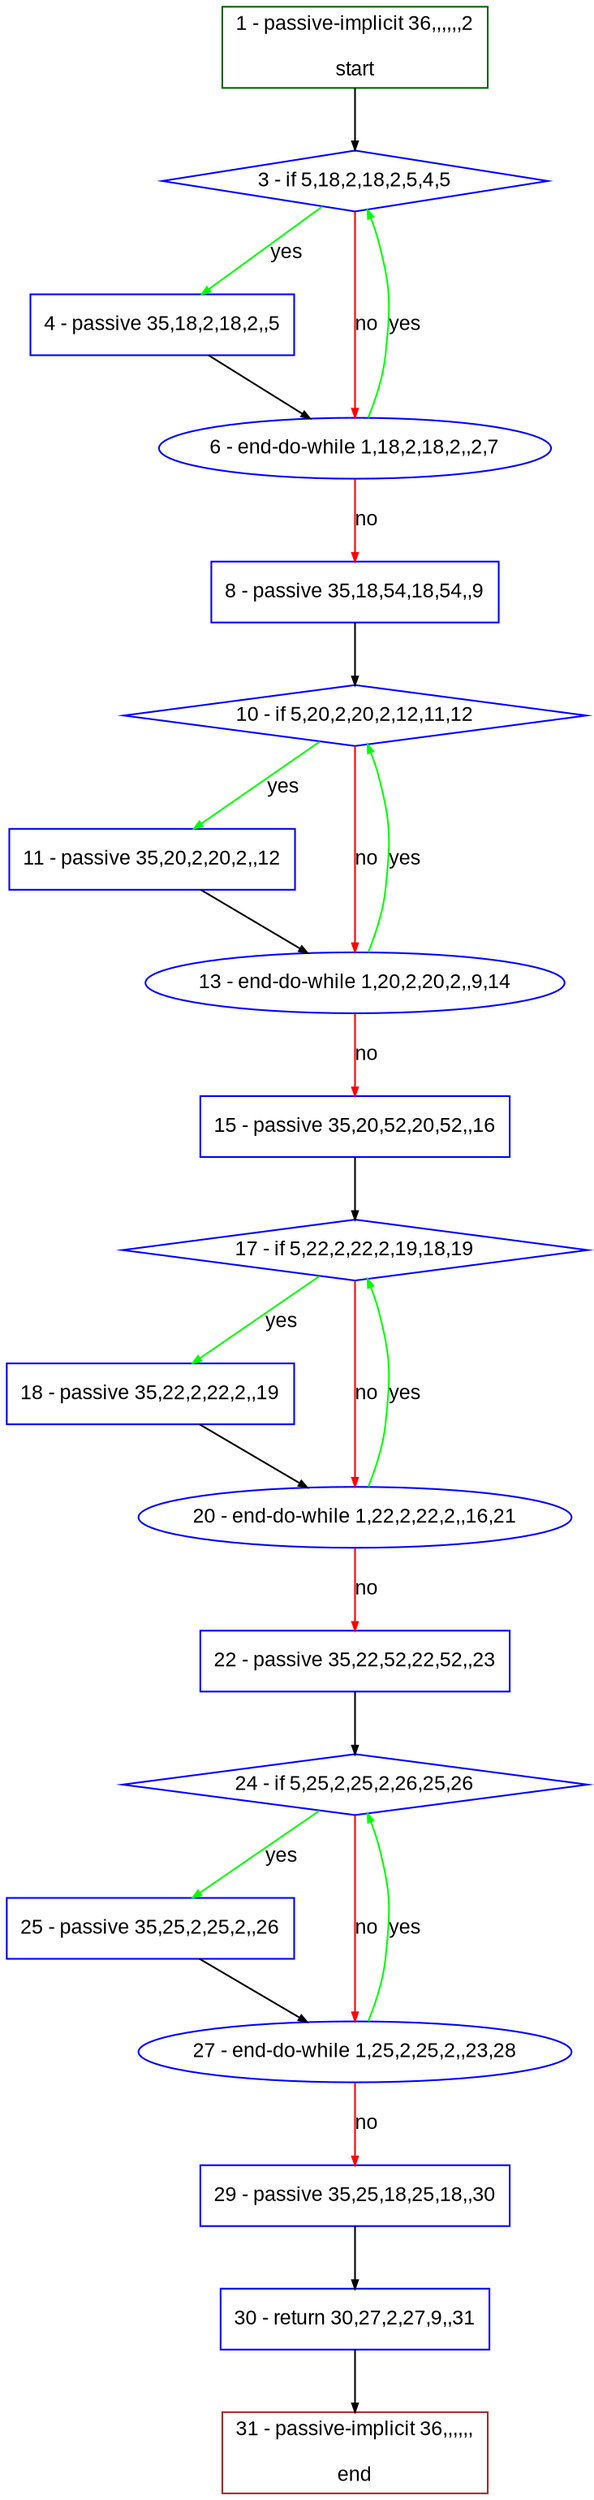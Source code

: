 digraph "" {
  graph [bgcolor="white", fillcolor="#FFFFCC", pack="true", packmode="clust", fontname="Arial", label="", fontsize="12", compound="true", style="rounded,filled"];
  node [node_initialized="no", fillcolor="white", fontname="Arial", label="", color="grey", fontsize="12", fixedsize="false", compound="true", shape="rectangle", style="filled"];
  edge [arrowtail="none", lhead="", fontcolor="black", fontname="Arial", label="", color="black", fontsize="12", arrowhead="normal", arrowsize="0.5", compound="true", ltail="", dir="forward"];
  __N1 [fillcolor="#ffffff", label="3 - if 5,18,2,18,2,5,4,5", color="#0000ff", shape="diamond", style="filled"];
  __N2 [fillcolor="#ffffff", label="1 - passive-implicit 36,,,,,,2\n\nstart", color="#006400", shape="box", style="filled"];
  __N3 [fillcolor="#ffffff", label="4 - passive 35,18,2,18,2,,5", color="#0000ff", shape="box", style="filled"];
  __N4 [fillcolor="#ffffff", label="6 - end-do-while 1,18,2,18,2,,2,7", color="#0000ff", shape="oval", style="filled"];
  __N5 [fillcolor="#ffffff", label="8 - passive 35,18,54,18,54,,9", color="#0000ff", shape="box", style="filled"];
  __N6 [fillcolor="#ffffff", label="10 - if 5,20,2,20,2,12,11,12", color="#0000ff", shape="diamond", style="filled"];
  __N7 [fillcolor="#ffffff", label="11 - passive 35,20,2,20,2,,12", color="#0000ff", shape="box", style="filled"];
  __N8 [fillcolor="#ffffff", label="13 - end-do-while 1,20,2,20,2,,9,14", color="#0000ff", shape="oval", style="filled"];
  __N9 [fillcolor="#ffffff", label="15 - passive 35,20,52,20,52,,16", color="#0000ff", shape="box", style="filled"];
  __N10 [fillcolor="#ffffff", label="17 - if 5,22,2,22,2,19,18,19", color="#0000ff", shape="diamond", style="filled"];
  __N11 [fillcolor="#ffffff", label="18 - passive 35,22,2,22,2,,19", color="#0000ff", shape="box", style="filled"];
  __N12 [fillcolor="#ffffff", label="20 - end-do-while 1,22,2,22,2,,16,21", color="#0000ff", shape="oval", style="filled"];
  __N13 [fillcolor="#ffffff", label="22 - passive 35,22,52,22,52,,23", color="#0000ff", shape="box", style="filled"];
  __N14 [fillcolor="#ffffff", label="24 - if 5,25,2,25,2,26,25,26", color="#0000ff", shape="diamond", style="filled"];
  __N15 [fillcolor="#ffffff", label="25 - passive 35,25,2,25,2,,26", color="#0000ff", shape="box", style="filled"];
  __N16 [fillcolor="#ffffff", label="27 - end-do-while 1,25,2,25,2,,23,28", color="#0000ff", shape="oval", style="filled"];
  __N17 [fillcolor="#ffffff", label="29 - passive 35,25,18,25,18,,30", color="#0000ff", shape="box", style="filled"];
  __N18 [fillcolor="#ffffff", label="30 - return 30,27,2,27,9,,31", color="#0000ff", shape="box", style="filled"];
  __N19 [fillcolor="#ffffff", label="31 - passive-implicit 36,,,,,,\n\nend", color="#a52a2a", shape="box", style="filled"];
  __N2 -> __N1 [arrowtail="none", color="#000000", label="", arrowhead="normal", dir="forward"];
  __N1 -> __N3 [arrowtail="none", color="#00ff00", label="yes", arrowhead="normal", dir="forward"];
  __N1 -> __N4 [arrowtail="none", color="#ff0000", label="no", arrowhead="normal", dir="forward"];
  __N4 -> __N1 [arrowtail="none", color="#00ff00", label="yes", arrowhead="normal", dir="forward"];
  __N3 -> __N4 [arrowtail="none", color="#000000", label="", arrowhead="normal", dir="forward"];
  __N4 -> __N5 [arrowtail="none", color="#ff0000", label="no", arrowhead="normal", dir="forward"];
  __N5 -> __N6 [arrowtail="none", color="#000000", label="", arrowhead="normal", dir="forward"];
  __N6 -> __N7 [arrowtail="none", color="#00ff00", label="yes", arrowhead="normal", dir="forward"];
  __N6 -> __N8 [arrowtail="none", color="#ff0000", label="no", arrowhead="normal", dir="forward"];
  __N8 -> __N6 [arrowtail="none", color="#00ff00", label="yes", arrowhead="normal", dir="forward"];
  __N7 -> __N8 [arrowtail="none", color="#000000", label="", arrowhead="normal", dir="forward"];
  __N8 -> __N9 [arrowtail="none", color="#ff0000", label="no", arrowhead="normal", dir="forward"];
  __N9 -> __N10 [arrowtail="none", color="#000000", label="", arrowhead="normal", dir="forward"];
  __N10 -> __N11 [arrowtail="none", color="#00ff00", label="yes", arrowhead="normal", dir="forward"];
  __N10 -> __N12 [arrowtail="none", color="#ff0000", label="no", arrowhead="normal", dir="forward"];
  __N12 -> __N10 [arrowtail="none", color="#00ff00", label="yes", arrowhead="normal", dir="forward"];
  __N11 -> __N12 [arrowtail="none", color="#000000", label="", arrowhead="normal", dir="forward"];
  __N12 -> __N13 [arrowtail="none", color="#ff0000", label="no", arrowhead="normal", dir="forward"];
  __N13 -> __N14 [arrowtail="none", color="#000000", label="", arrowhead="normal", dir="forward"];
  __N14 -> __N15 [arrowtail="none", color="#00ff00", label="yes", arrowhead="normal", dir="forward"];
  __N14 -> __N16 [arrowtail="none", color="#ff0000", label="no", arrowhead="normal", dir="forward"];
  __N16 -> __N14 [arrowtail="none", color="#00ff00", label="yes", arrowhead="normal", dir="forward"];
  __N15 -> __N16 [arrowtail="none", color="#000000", label="", arrowhead="normal", dir="forward"];
  __N16 -> __N17 [arrowtail="none", color="#ff0000", label="no", arrowhead="normal", dir="forward"];
  __N17 -> __N18 [arrowtail="none", color="#000000", label="", arrowhead="normal", dir="forward"];
  __N18 -> __N19 [arrowtail="none", color="#000000", label="", arrowhead="normal", dir="forward"];
}
